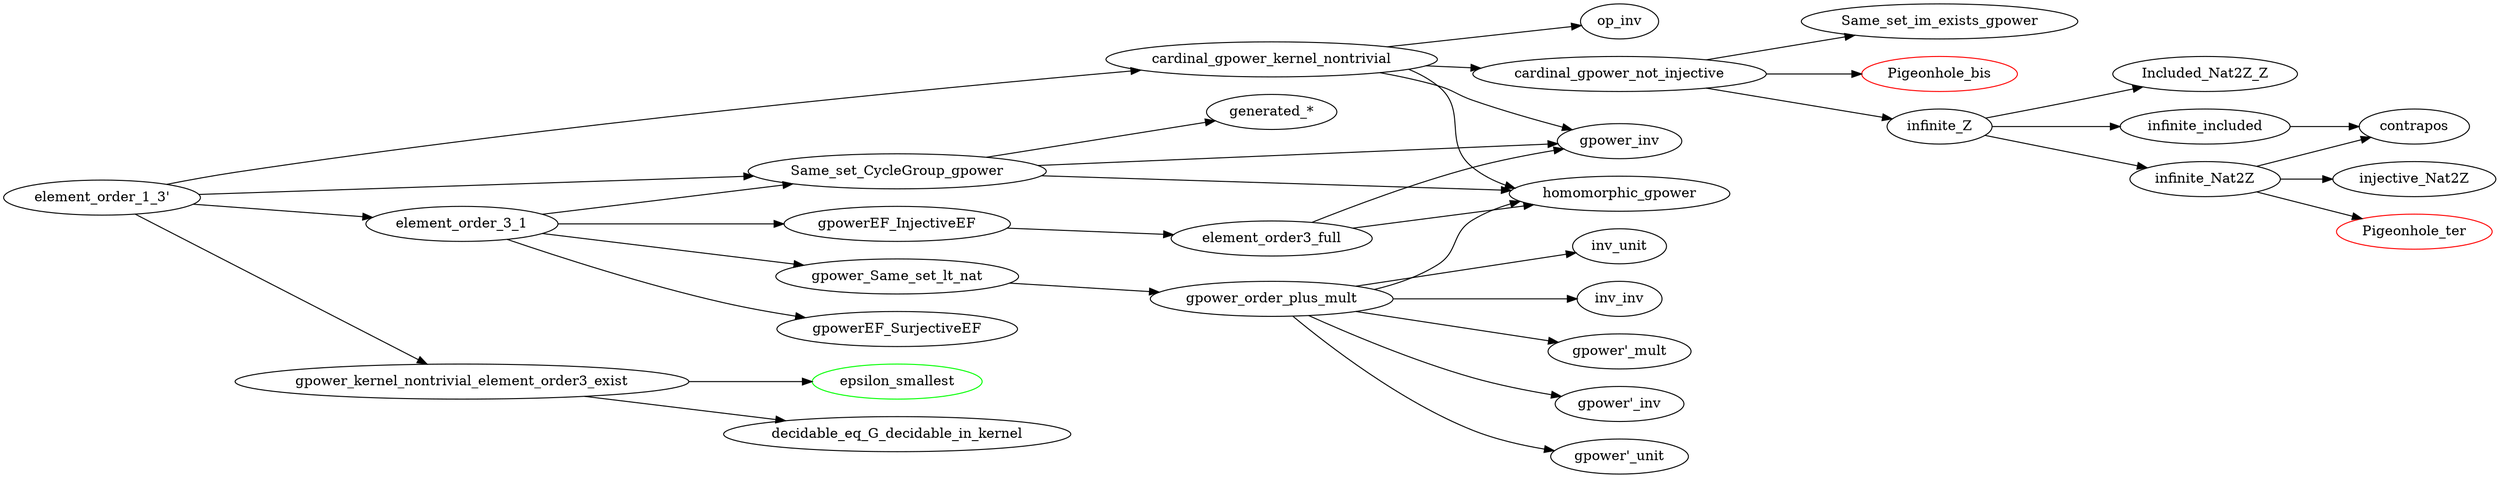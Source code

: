 digraph proofs {
    rankdir="LR"
    "element_order_1_3'" -> Same_set_CycleGroup_gpower
    "element_order_1_3'" -> cardinal_gpower_kernel_nontrivial
    "element_order_1_3'" -> gpower_kernel_nontrivial_element_order3_exist
    "element_order_1_3'" -> element_order_3_1
    gpower_kernel_nontrivial_element_order3_exist -> decidable_eq_G_decidable_in_kernel
    gpower_kernel_nontrivial_element_order3_exist -> epsilon_smallest
    epsilon_smallest [color=green]
    cardinal_gpower_kernel_nontrivial -> cardinal_gpower_not_injective
    cardinal_gpower_kernel_nontrivial -> homomorphic_gpower
    cardinal_gpower_kernel_nontrivial -> gpower_inv
    cardinal_gpower_kernel_nontrivial -> op_inv
    cardinal_gpower_not_injective -> Same_set_im_exists_gpower
    cardinal_gpower_not_injective -> Pigeonhole_bis
    Pigeonhole_bis [color=red]
    cardinal_gpower_not_injective -> infinite_Z
    infinite_Z -> Included_Nat2Z_Z
    infinite_Z -> infinite_included
    infinite_Z -> infinite_Nat2Z
    infinite_Nat2Z -> contrapos
    infinite_Nat2Z -> Pigeonhole_ter
    Pigeonhole_ter [color=red]
    infinite_Nat2Z -> injective_Nat2Z
    infinite_included -> contrapos
    element_order_3_1 -> gpowerEF_InjectiveEF
    element_order_3_1 -> gpowerEF_SurjectiveEF
    element_order_3_1 -> Same_set_CycleGroup_gpower
    element_order_3_1 -> gpower_Same_set_lt_nat
    gpower_Same_set_lt_nat -> gpower_order_plus_mult
    gpower_order_plus_mult -> homomorphic_gpower
    gpower_order_plus_mult -> "gpower'_mult"
    gpower_order_plus_mult -> "gpower'_inv"
    gpower_order_plus_mult -> "gpower'_unit"
    gpower_order_plus_mult -> inv_unit
    gpower_order_plus_mult -> inv_inv
    Same_set_CycleGroup_gpower -> gpower_inv
    Same_set_CycleGroup_gpower -> homomorphic_gpower
    Same_set_CycleGroup_gpower -> "generated_*"
    gpowerEF_InjectiveEF -> element_order3_full
    element_order3_full -> homomorphic_gpower
    element_order3_full -> gpower_inv
}